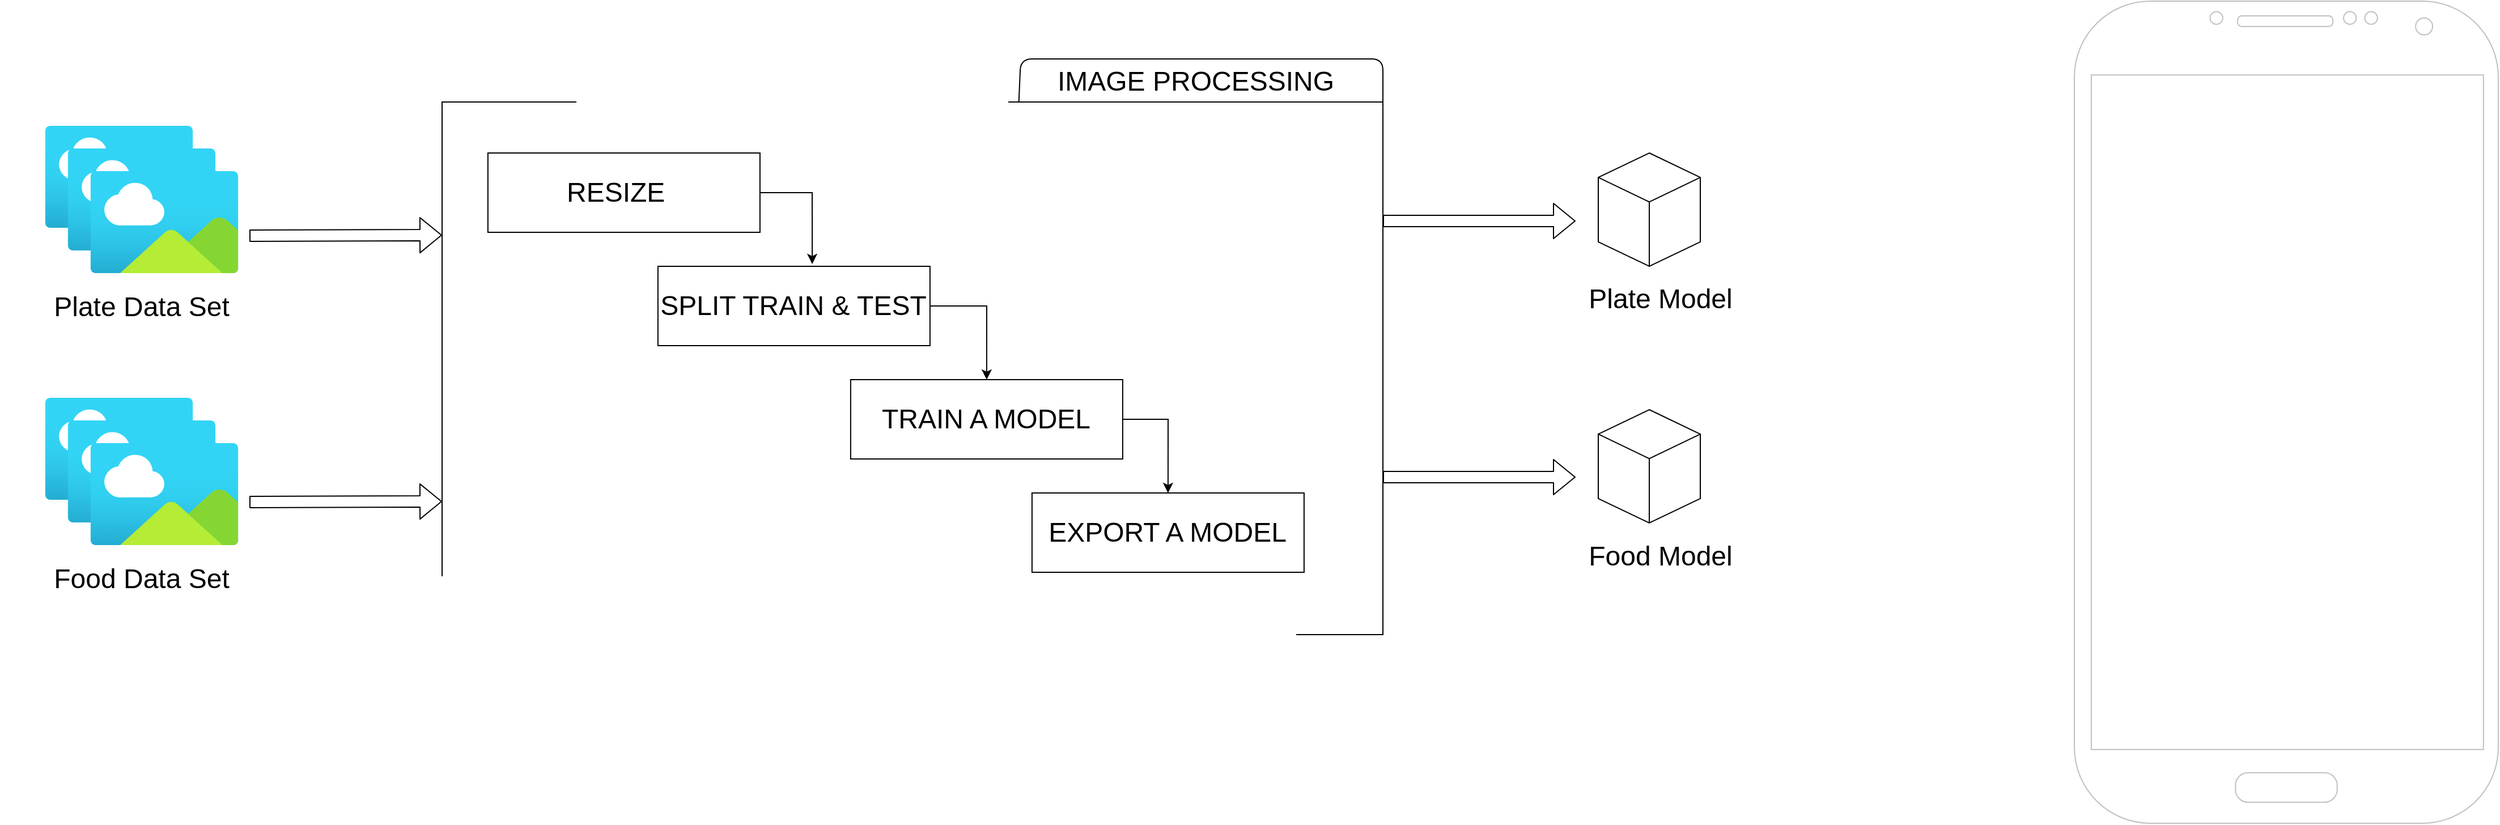 <mxfile version="13.10.6" type="github">
  <diagram name="Page-1" id="12e1b939-464a-85fe-373e-61e167be1490">
    <mxGraphModel dx="2703" dy="1891" grid="1" gridSize="10" guides="1" tooltips="1" connect="1" arrows="1" fold="1" page="1" pageScale="1.5" pageWidth="1169" pageHeight="826" background="#ffffff" math="0" shadow="0">
      <root>
        <mxCell id="0" />
        <mxCell id="1" parent="0" />
        <mxCell id="QaM1sbVamnLzecE5Oj-k-7" value="" style="aspect=fixed;html=1;points=[];align=center;image;fontSize=12;image=img/lib/azure2/general/Image.svg;" vertex="1" parent="1">
          <mxGeometry x="79.55" y="210" width="130.91" height="90" as="geometry" />
        </mxCell>
        <mxCell id="QaM1sbVamnLzecE5Oj-k-11" value="" style="aspect=fixed;html=1;points=[];align=center;image;fontSize=12;image=img/lib/azure2/general/Image.svg;" vertex="1" parent="1">
          <mxGeometry x="99.55" y="230" width="130.91" height="90" as="geometry" />
        </mxCell>
        <mxCell id="QaM1sbVamnLzecE5Oj-k-12" value="" style="aspect=fixed;html=1;points=[];align=center;image;fontSize=12;image=img/lib/azure2/general/Image.svg;" vertex="1" parent="1">
          <mxGeometry x="119.55" y="250" width="130.91" height="90" as="geometry" />
        </mxCell>
        <mxCell id="QaM1sbVamnLzecE5Oj-k-13" value="" style="aspect=fixed;html=1;points=[];align=center;image;fontSize=12;image=img/lib/azure2/general/Image.svg;" vertex="1" parent="1">
          <mxGeometry x="79.55" y="450" width="130.91" height="90" as="geometry" />
        </mxCell>
        <mxCell id="QaM1sbVamnLzecE5Oj-k-14" value="" style="aspect=fixed;html=1;points=[];align=center;image;fontSize=12;image=img/lib/azure2/general/Image.svg;" vertex="1" parent="1">
          <mxGeometry x="99.55" y="470" width="130.91" height="90" as="geometry" />
        </mxCell>
        <mxCell id="QaM1sbVamnLzecE5Oj-k-15" value="" style="aspect=fixed;html=1;points=[];align=center;image;fontSize=12;image=img/lib/azure2/general/Image.svg;" vertex="1" parent="1">
          <mxGeometry x="119.55" y="490" width="130.91" height="90" as="geometry" />
        </mxCell>
        <mxCell id="QaM1sbVamnLzecE5Oj-k-16" value="&lt;font style=&quot;font-size: 24px&quot;&gt;Plate Data Set&lt;/font&gt;" style="text;html=1;strokeColor=none;fillColor=none;align=center;verticalAlign=middle;whiteSpace=wrap;rounded=0;" vertex="1" parent="1">
          <mxGeometry x="40" y="350" width="250" height="40" as="geometry" />
        </mxCell>
        <mxCell id="QaM1sbVamnLzecE5Oj-k-18" value="&lt;font style=&quot;font-size: 24px&quot;&gt;Food Data Set&lt;/font&gt;" style="text;html=1;strokeColor=none;fillColor=none;align=center;verticalAlign=middle;whiteSpace=wrap;rounded=0;" vertex="1" parent="1">
          <mxGeometry x="40" y="590" width="250" height="40" as="geometry" />
        </mxCell>
        <mxCell id="QaM1sbVamnLzecE5Oj-k-22" value="" style="endArrow=none;html=1;exitX=0.613;exitY=0.002;exitDx=0;exitDy=0;exitPerimeter=0;" edge="1" parent="1" source="QaM1sbVamnLzecE5Oj-k-30">
          <mxGeometry width="50" height="50" relative="1" as="geometry">
            <mxPoint x="980" y="189" as="sourcePoint" />
            <mxPoint x="1260" y="189" as="targetPoint" />
            <Array as="points">
              <mxPoint x="940.45" y="151" />
              <mxPoint x="1230" y="151" />
              <mxPoint x="1260" y="151" />
            </Array>
          </mxGeometry>
        </mxCell>
        <mxCell id="QaM1sbVamnLzecE5Oj-k-23" value="&lt;font size=&quot;5&quot;&gt;IMAGE PROCESSING&lt;/font&gt;" style="text;html=1;strokeColor=none;fillColor=none;align=center;verticalAlign=middle;whiteSpace=wrap;rounded=0;" vertex="1" parent="1">
          <mxGeometry x="970.45" y="161" width="249.55" height="20" as="geometry" />
        </mxCell>
        <mxCell id="QaM1sbVamnLzecE5Oj-k-30" value="" style="rounded=0;whiteSpace=wrap;html=1;" vertex="1" parent="1">
          <mxGeometry x="430" y="189" width="830" height="470" as="geometry" />
        </mxCell>
        <mxCell id="QaM1sbVamnLzecE5Oj-k-32" style="edgeStyle=orthogonalEdgeStyle;rounded=0;orthogonalLoop=1;jettySize=auto;html=1;exitX=1;exitY=0.5;exitDx=0;exitDy=0;entryX=0.567;entryY=-0.029;entryDx=0;entryDy=0;entryPerimeter=0;" edge="1" parent="1" source="QaM1sbVamnLzecE5Oj-k-24" target="QaM1sbVamnLzecE5Oj-k-27">
          <mxGeometry relative="1" as="geometry" />
        </mxCell>
        <mxCell id="QaM1sbVamnLzecE5Oj-k-24" value="&lt;font style=&quot;font-size: 24px&quot;&gt;RESIZE &amp;nbsp;&lt;/font&gt;" style="rounded=0;whiteSpace=wrap;html=1;" vertex="1" parent="1">
          <mxGeometry x="470.45" y="234" width="240" height="70" as="geometry" />
        </mxCell>
        <mxCell id="QaM1sbVamnLzecE5Oj-k-33" style="edgeStyle=orthogonalEdgeStyle;rounded=0;orthogonalLoop=1;jettySize=auto;html=1;exitX=1;exitY=0.5;exitDx=0;exitDy=0;entryX=0.5;entryY=0;entryDx=0;entryDy=0;" edge="1" parent="1" source="QaM1sbVamnLzecE5Oj-k-27" target="QaM1sbVamnLzecE5Oj-k-28">
          <mxGeometry relative="1" as="geometry" />
        </mxCell>
        <mxCell id="QaM1sbVamnLzecE5Oj-k-27" value="&lt;font style=&quot;font-size: 24px&quot;&gt;SPLIT TRAIN &amp;amp; TEST&lt;/font&gt;" style="rounded=0;whiteSpace=wrap;html=1;" vertex="1" parent="1">
          <mxGeometry x="620.45" y="334" width="240" height="70" as="geometry" />
        </mxCell>
        <mxCell id="QaM1sbVamnLzecE5Oj-k-34" style="edgeStyle=orthogonalEdgeStyle;rounded=0;orthogonalLoop=1;jettySize=auto;html=1;exitX=1;exitY=0.5;exitDx=0;exitDy=0;entryX=0.5;entryY=0;entryDx=0;entryDy=0;" edge="1" parent="1" source="QaM1sbVamnLzecE5Oj-k-28" target="QaM1sbVamnLzecE5Oj-k-29">
          <mxGeometry relative="1" as="geometry" />
        </mxCell>
        <mxCell id="QaM1sbVamnLzecE5Oj-k-28" value="&lt;font style=&quot;font-size: 24px&quot;&gt;TRAIN A MODEL&lt;/font&gt;" style="rounded=0;whiteSpace=wrap;html=1;" vertex="1" parent="1">
          <mxGeometry x="790.45" y="434" width="240" height="70" as="geometry" />
        </mxCell>
        <mxCell id="QaM1sbVamnLzecE5Oj-k-29" value="&lt;font size=&quot;5&quot;&gt;EXPORT A MODEL&lt;/font&gt;" style="rounded=0;whiteSpace=wrap;html=1;" vertex="1" parent="1">
          <mxGeometry x="950.45" y="534" width="240" height="70" as="geometry" />
        </mxCell>
        <mxCell id="QaM1sbVamnLzecE5Oj-k-45" value="" style="shape=flexArrow;endArrow=classic;html=1;entryX=0;entryY=0.25;entryDx=0;entryDy=0;" edge="1" parent="1" target="QaM1sbVamnLzecE5Oj-k-30">
          <mxGeometry width="50" height="50" relative="1" as="geometry">
            <mxPoint x="260" y="307" as="sourcePoint" />
            <mxPoint x="290" y="750" as="targetPoint" />
          </mxGeometry>
        </mxCell>
        <mxCell id="QaM1sbVamnLzecE5Oj-k-46" value="" style="shape=flexArrow;endArrow=classic;html=1;entryX=0;entryY=0.75;entryDx=0;entryDy=0;" edge="1" parent="1" target="QaM1sbVamnLzecE5Oj-k-30">
          <mxGeometry width="50" height="50" relative="1" as="geometry">
            <mxPoint x="260" y="542" as="sourcePoint" />
            <mxPoint x="420.46" y="534" as="targetPoint" />
            <Array as="points" />
          </mxGeometry>
        </mxCell>
        <mxCell id="QaM1sbVamnLzecE5Oj-k-48" value="" style="html=1;whiteSpace=wrap;shape=isoCube2;backgroundOutline=1;isoAngle=15;" vertex="1" parent="1">
          <mxGeometry x="1450" y="234" width="90" height="100" as="geometry" />
        </mxCell>
        <mxCell id="QaM1sbVamnLzecE5Oj-k-49" value="&lt;font style=&quot;font-size: 24px&quot;&gt;Plate Model&lt;/font&gt;" style="text;html=1;strokeColor=none;fillColor=none;align=center;verticalAlign=middle;whiteSpace=wrap;rounded=0;" vertex="1" parent="1">
          <mxGeometry x="1380" y="343" width="250" height="40" as="geometry" />
        </mxCell>
        <mxCell id="QaM1sbVamnLzecE5Oj-k-50" value="" style="html=1;whiteSpace=wrap;shape=isoCube2;backgroundOutline=1;isoAngle=15;" vertex="1" parent="1">
          <mxGeometry x="1450" y="460.5" width="90" height="100" as="geometry" />
        </mxCell>
        <mxCell id="QaM1sbVamnLzecE5Oj-k-51" value="&lt;font size=&quot;5&quot;&gt;Food Model&lt;/font&gt;" style="text;html=1;strokeColor=none;fillColor=none;align=center;verticalAlign=middle;whiteSpace=wrap;rounded=0;" vertex="1" parent="1">
          <mxGeometry x="1380" y="569.5" width="250" height="40" as="geometry" />
        </mxCell>
        <mxCell id="QaM1sbVamnLzecE5Oj-k-52" value="" style="shape=flexArrow;endArrow=classic;html=1;entryX=0;entryY=0.25;entryDx=0;entryDy=0;" edge="1" parent="1">
          <mxGeometry width="50" height="50" relative="1" as="geometry">
            <mxPoint x="1260" y="294" as="sourcePoint" />
            <mxPoint x="1430" y="294" as="targetPoint" />
          </mxGeometry>
        </mxCell>
        <mxCell id="QaM1sbVamnLzecE5Oj-k-53" value="" style="shape=flexArrow;endArrow=classic;html=1;entryX=0;entryY=0.25;entryDx=0;entryDy=0;" edge="1" parent="1">
          <mxGeometry width="50" height="50" relative="1" as="geometry">
            <mxPoint x="1260" y="520" as="sourcePoint" />
            <mxPoint x="1430" y="520" as="targetPoint" />
          </mxGeometry>
        </mxCell>
        <mxCell id="QaM1sbVamnLzecE5Oj-k-54" value="" style="verticalLabelPosition=bottom;verticalAlign=top;html=1;shadow=0;dashed=0;strokeWidth=1;shape=mxgraph.android.phone2;strokeColor=#c0c0c0;" vertex="1" parent="1">
          <mxGeometry x="1870" y="100" width="374" height="725.5" as="geometry" />
        </mxCell>
      </root>
    </mxGraphModel>
  </diagram>
</mxfile>
